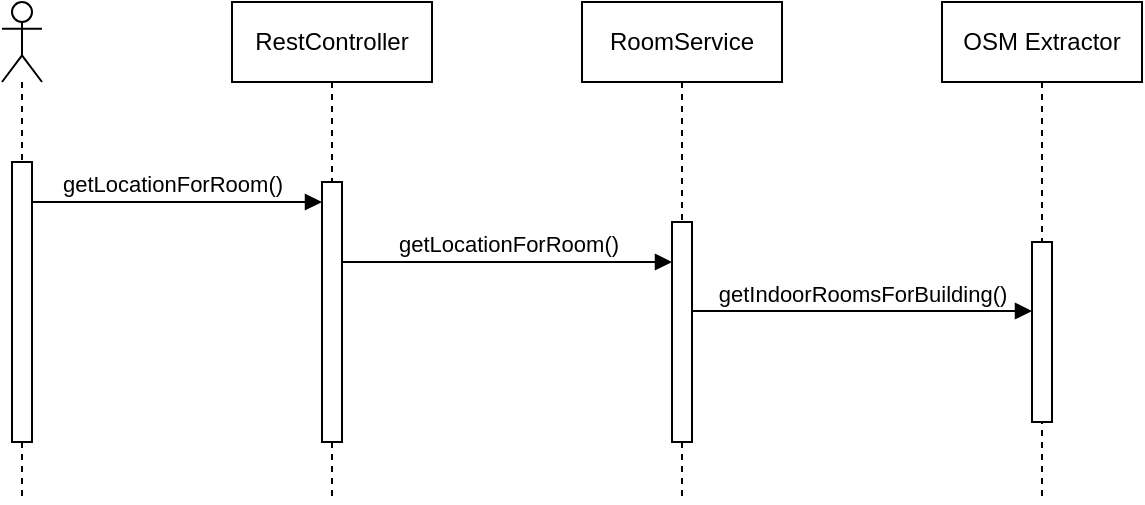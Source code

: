 <mxfile version="27.0.9">
  <diagram name="Seite-1" id="WAoNsXmnH5iFFK2Z9HB0">
    <mxGraphModel dx="1106" dy="604" grid="1" gridSize="10" guides="1" tooltips="1" connect="1" arrows="1" fold="1" page="1" pageScale="1" pageWidth="827" pageHeight="1169" math="0" shadow="0">
      <root>
        <mxCell id="0" />
        <mxCell id="1" parent="0" />
        <mxCell id="Pfa-swxPCo7DQZMCoMqD-2" value="RestController" style="shape=umlLifeline;perimeter=lifelinePerimeter;whiteSpace=wrap;html=1;container=1;dropTarget=0;collapsible=0;recursiveResize=0;outlineConnect=0;portConstraint=eastwest;newEdgeStyle={&quot;curved&quot;:0,&quot;rounded&quot;:0};" parent="1" vertex="1">
          <mxGeometry x="155" y="70" width="100" height="250" as="geometry" />
        </mxCell>
        <mxCell id="Pfa-swxPCo7DQZMCoMqD-1" value="" style="html=1;points=[[0,0,0,0,5],[0,1,0,0,-5],[1,0,0,0,5],[1,1,0,0,-5]];perimeter=orthogonalPerimeter;outlineConnect=0;targetShapes=umlLifeline;portConstraint=eastwest;newEdgeStyle={&quot;curved&quot;:0,&quot;rounded&quot;:0};" parent="1" vertex="1">
          <mxGeometry x="200" y="160" width="10" height="130" as="geometry" />
        </mxCell>
        <mxCell id="Pfa-swxPCo7DQZMCoMqD-3" value="" style="shape=umlLifeline;perimeter=lifelinePerimeter;whiteSpace=wrap;html=1;container=1;dropTarget=0;collapsible=0;recursiveResize=0;outlineConnect=0;portConstraint=eastwest;newEdgeStyle={&quot;curved&quot;:0,&quot;rounded&quot;:0};participant=umlActor;" parent="1" vertex="1">
          <mxGeometry x="40" y="70" width="20" height="250" as="geometry" />
        </mxCell>
        <mxCell id="Pfa-swxPCo7DQZMCoMqD-4" value="getLocationForRoom()" style="html=1;verticalAlign=bottom;endArrow=block;curved=0;rounded=0;" parent="1" target="Pfa-swxPCo7DQZMCoMqD-1" edge="1">
          <mxGeometry width="80" relative="1" as="geometry">
            <mxPoint x="50" y="170" as="sourcePoint" />
            <mxPoint x="130" y="170" as="targetPoint" />
          </mxGeometry>
        </mxCell>
        <mxCell id="Pfa-swxPCo7DQZMCoMqD-5" value="" style="html=1;points=[[0,0,0,0,5],[0,1,0,0,-5],[1,0,0,0,5],[1,1,0,0,-5]];perimeter=orthogonalPerimeter;outlineConnect=0;targetShapes=umlLifeline;portConstraint=eastwest;newEdgeStyle={&quot;curved&quot;:0,&quot;rounded&quot;:0};" parent="1" vertex="1">
          <mxGeometry x="45" y="150" width="10" height="140" as="geometry" />
        </mxCell>
        <mxCell id="Pfa-swxPCo7DQZMCoMqD-9" value="RoomService" style="shape=umlLifeline;perimeter=lifelinePerimeter;whiteSpace=wrap;html=1;container=1;dropTarget=0;collapsible=0;recursiveResize=0;outlineConnect=0;portConstraint=eastwest;newEdgeStyle={&quot;curved&quot;:0,&quot;rounded&quot;:0};" parent="1" vertex="1">
          <mxGeometry x="330" y="70" width="100" height="250" as="geometry" />
        </mxCell>
        <mxCell id="Pfa-swxPCo7DQZMCoMqD-10" value="" style="html=1;points=[[0,0,0,0,5],[0,1,0,0,-5],[1,0,0,0,5],[1,1,0,0,-5]];perimeter=orthogonalPerimeter;outlineConnect=0;targetShapes=umlLifeline;portConstraint=eastwest;newEdgeStyle={&quot;curved&quot;:0,&quot;rounded&quot;:0};" parent="Pfa-swxPCo7DQZMCoMqD-9" vertex="1">
          <mxGeometry x="45" y="110" width="10" height="110" as="geometry" />
        </mxCell>
        <mxCell id="Pfa-swxPCo7DQZMCoMqD-11" value="getLocationForRoom()" style="html=1;verticalAlign=bottom;endArrow=block;curved=0;rounded=0;" parent="1" edge="1">
          <mxGeometry width="80" relative="1" as="geometry">
            <mxPoint x="210" y="200" as="sourcePoint" />
            <mxPoint x="375" y="200" as="targetPoint" />
          </mxGeometry>
        </mxCell>
        <mxCell id="uDtXBXXoVj85KGUQF1SS-1" value="OSM Extractor" style="shape=umlLifeline;perimeter=lifelinePerimeter;whiteSpace=wrap;html=1;container=1;dropTarget=0;collapsible=0;recursiveResize=0;outlineConnect=0;portConstraint=eastwest;newEdgeStyle={&quot;curved&quot;:0,&quot;rounded&quot;:0};" vertex="1" parent="1">
          <mxGeometry x="510" y="70" width="100" height="250" as="geometry" />
        </mxCell>
        <mxCell id="uDtXBXXoVj85KGUQF1SS-2" value="" style="html=1;points=[[0,0,0,0,5],[0,1,0,0,-5],[1,0,0,0,5],[1,1,0,0,-5]];perimeter=orthogonalPerimeter;outlineConnect=0;targetShapes=umlLifeline;portConstraint=eastwest;newEdgeStyle={&quot;curved&quot;:0,&quot;rounded&quot;:0};" vertex="1" parent="uDtXBXXoVj85KGUQF1SS-1">
          <mxGeometry x="45" y="120" width="10" height="90" as="geometry" />
        </mxCell>
        <mxCell id="uDtXBXXoVj85KGUQF1SS-3" value="getIndoorRoomsForBuilding()" style="html=1;verticalAlign=bottom;endArrow=block;curved=0;rounded=0;" edge="1" parent="1" target="uDtXBXXoVj85KGUQF1SS-2">
          <mxGeometry width="80" relative="1" as="geometry">
            <mxPoint x="385" y="224.5" as="sourcePoint" />
            <mxPoint x="550" y="225" as="targetPoint" />
            <Array as="points">
              <mxPoint x="480" y="224.5" />
            </Array>
          </mxGeometry>
        </mxCell>
      </root>
    </mxGraphModel>
  </diagram>
</mxfile>
